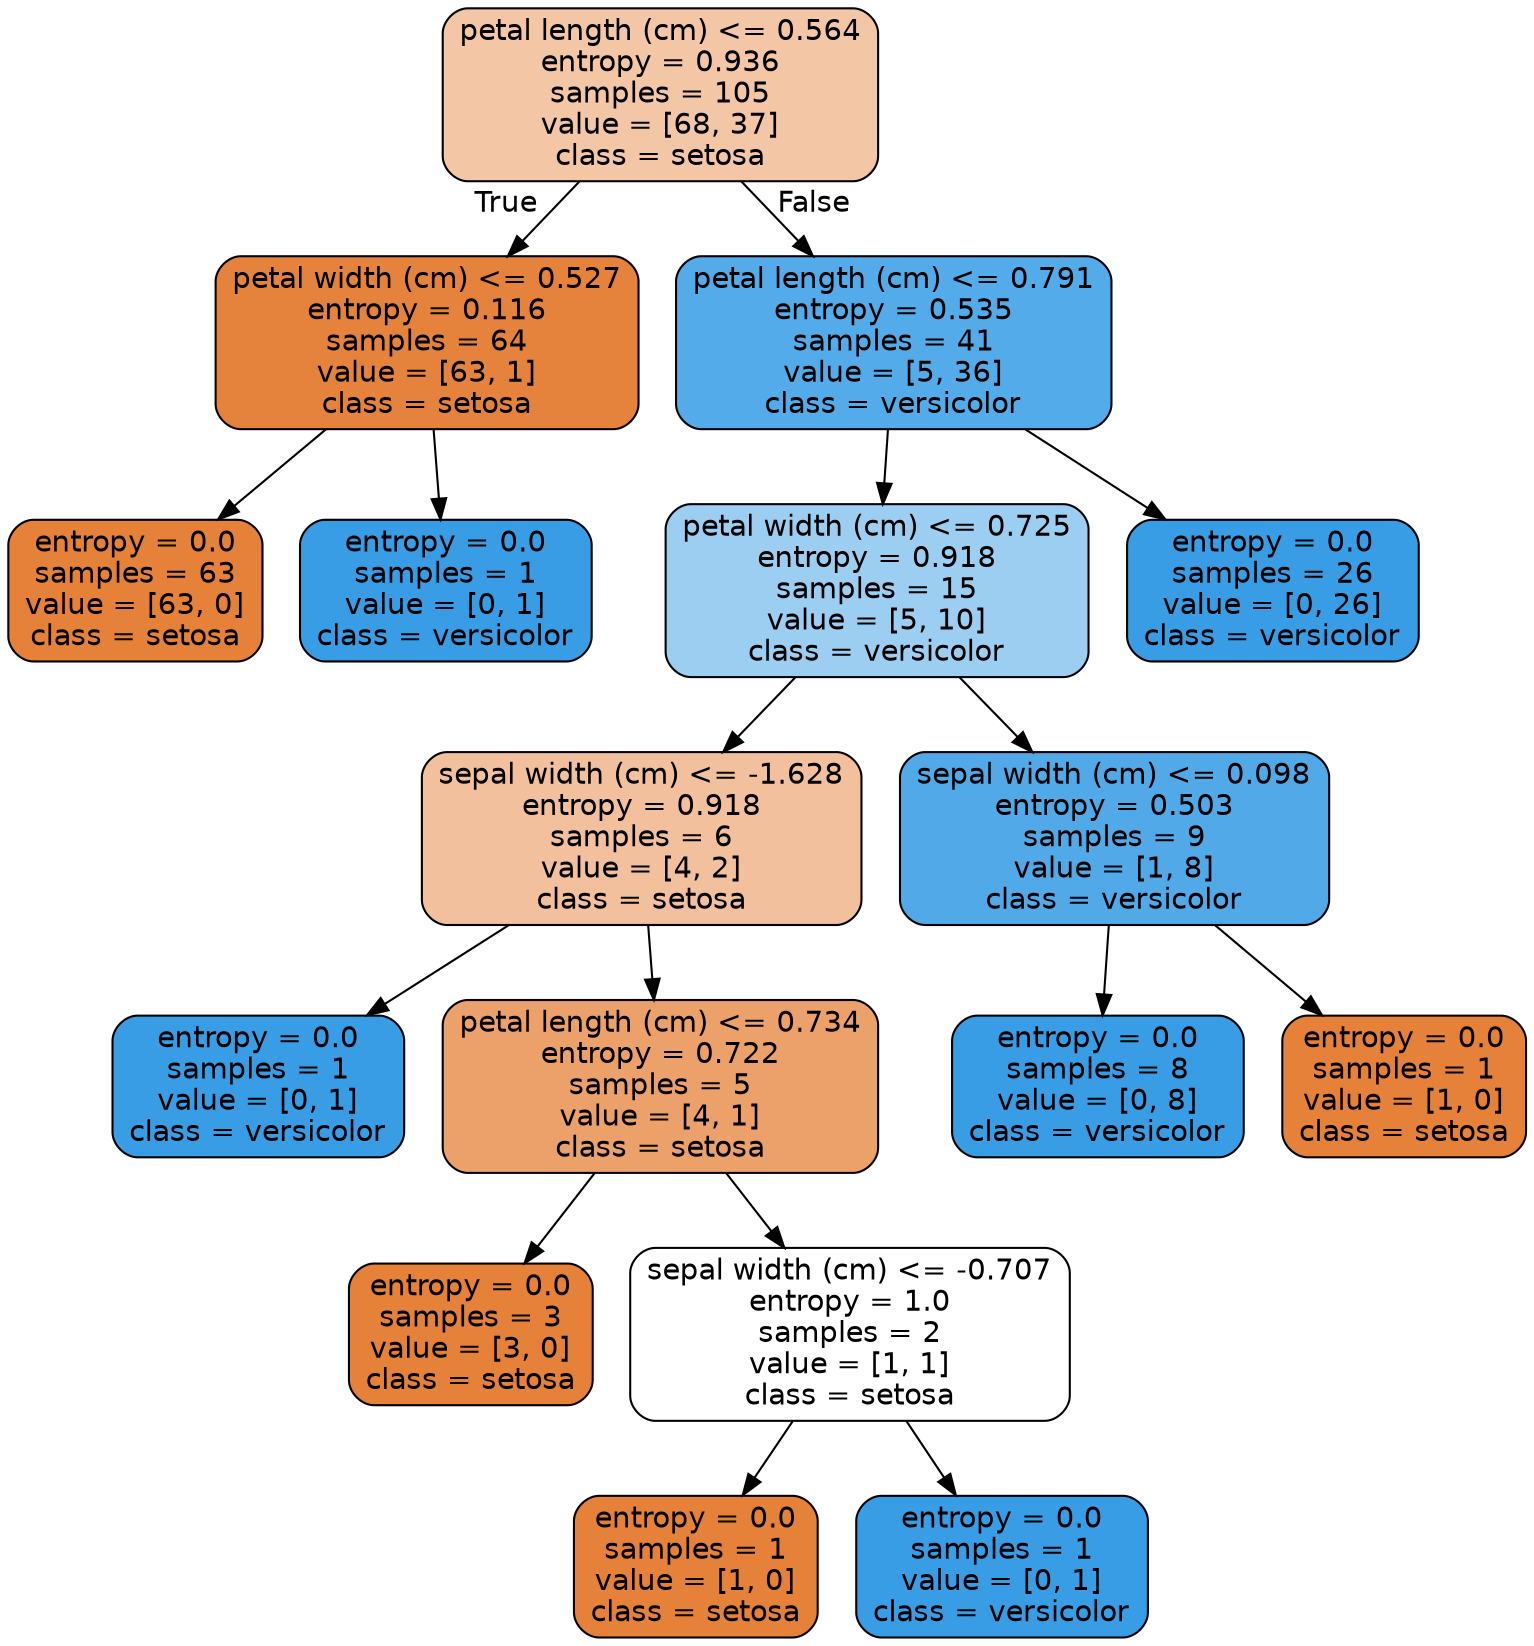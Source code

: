 digraph Tree {
node [shape=box, style="filled, rounded", color="black", fontname=helvetica] ;
edge [fontname=helvetica] ;
0 [label="petal length (cm) <= 0.564\nentropy = 0.936\nsamples = 105\nvalue = [68, 37]\nclass = setosa", fillcolor="#f3c6a5"] ;
1 [label="petal width (cm) <= 0.527\nentropy = 0.116\nsamples = 64\nvalue = [63, 1]\nclass = setosa", fillcolor="#e5833c"] ;
0 -> 1 [labeldistance=2.5, labelangle=45, headlabel="True"] ;
2 [label="entropy = 0.0\nsamples = 63\nvalue = [63, 0]\nclass = setosa", fillcolor="#e58139"] ;
1 -> 2 ;
3 [label="entropy = 0.0\nsamples = 1\nvalue = [0, 1]\nclass = versicolor", fillcolor="#399de5"] ;
1 -> 3 ;
4 [label="petal length (cm) <= 0.791\nentropy = 0.535\nsamples = 41\nvalue = [5, 36]\nclass = versicolor", fillcolor="#54abe9"] ;
0 -> 4 [labeldistance=2.5, labelangle=-45, headlabel="False"] ;
5 [label="petal width (cm) <= 0.725\nentropy = 0.918\nsamples = 15\nvalue = [5, 10]\nclass = versicolor", fillcolor="#9ccef2"] ;
4 -> 5 ;
6 [label="sepal width (cm) <= -1.628\nentropy = 0.918\nsamples = 6\nvalue = [4, 2]\nclass = setosa", fillcolor="#f2c09c"] ;
5 -> 6 ;
7 [label="entropy = 0.0\nsamples = 1\nvalue = [0, 1]\nclass = versicolor", fillcolor="#399de5"] ;
6 -> 7 ;
8 [label="petal length (cm) <= 0.734\nentropy = 0.722\nsamples = 5\nvalue = [4, 1]\nclass = setosa", fillcolor="#eca06a"] ;
6 -> 8 ;
9 [label="entropy = 0.0\nsamples = 3\nvalue = [3, 0]\nclass = setosa", fillcolor="#e58139"] ;
8 -> 9 ;
10 [label="sepal width (cm) <= -0.707\nentropy = 1.0\nsamples = 2\nvalue = [1, 1]\nclass = setosa", fillcolor="#ffffff"] ;
8 -> 10 ;
11 [label="entropy = 0.0\nsamples = 1\nvalue = [1, 0]\nclass = setosa", fillcolor="#e58139"] ;
10 -> 11 ;
12 [label="entropy = 0.0\nsamples = 1\nvalue = [0, 1]\nclass = versicolor", fillcolor="#399de5"] ;
10 -> 12 ;
13 [label="sepal width (cm) <= 0.098\nentropy = 0.503\nsamples = 9\nvalue = [1, 8]\nclass = versicolor", fillcolor="#52a9e8"] ;
5 -> 13 ;
14 [label="entropy = 0.0\nsamples = 8\nvalue = [0, 8]\nclass = versicolor", fillcolor="#399de5"] ;
13 -> 14 ;
15 [label="entropy = 0.0\nsamples = 1\nvalue = [1, 0]\nclass = setosa", fillcolor="#e58139"] ;
13 -> 15 ;
16 [label="entropy = 0.0\nsamples = 26\nvalue = [0, 26]\nclass = versicolor", fillcolor="#399de5"] ;
4 -> 16 ;
}